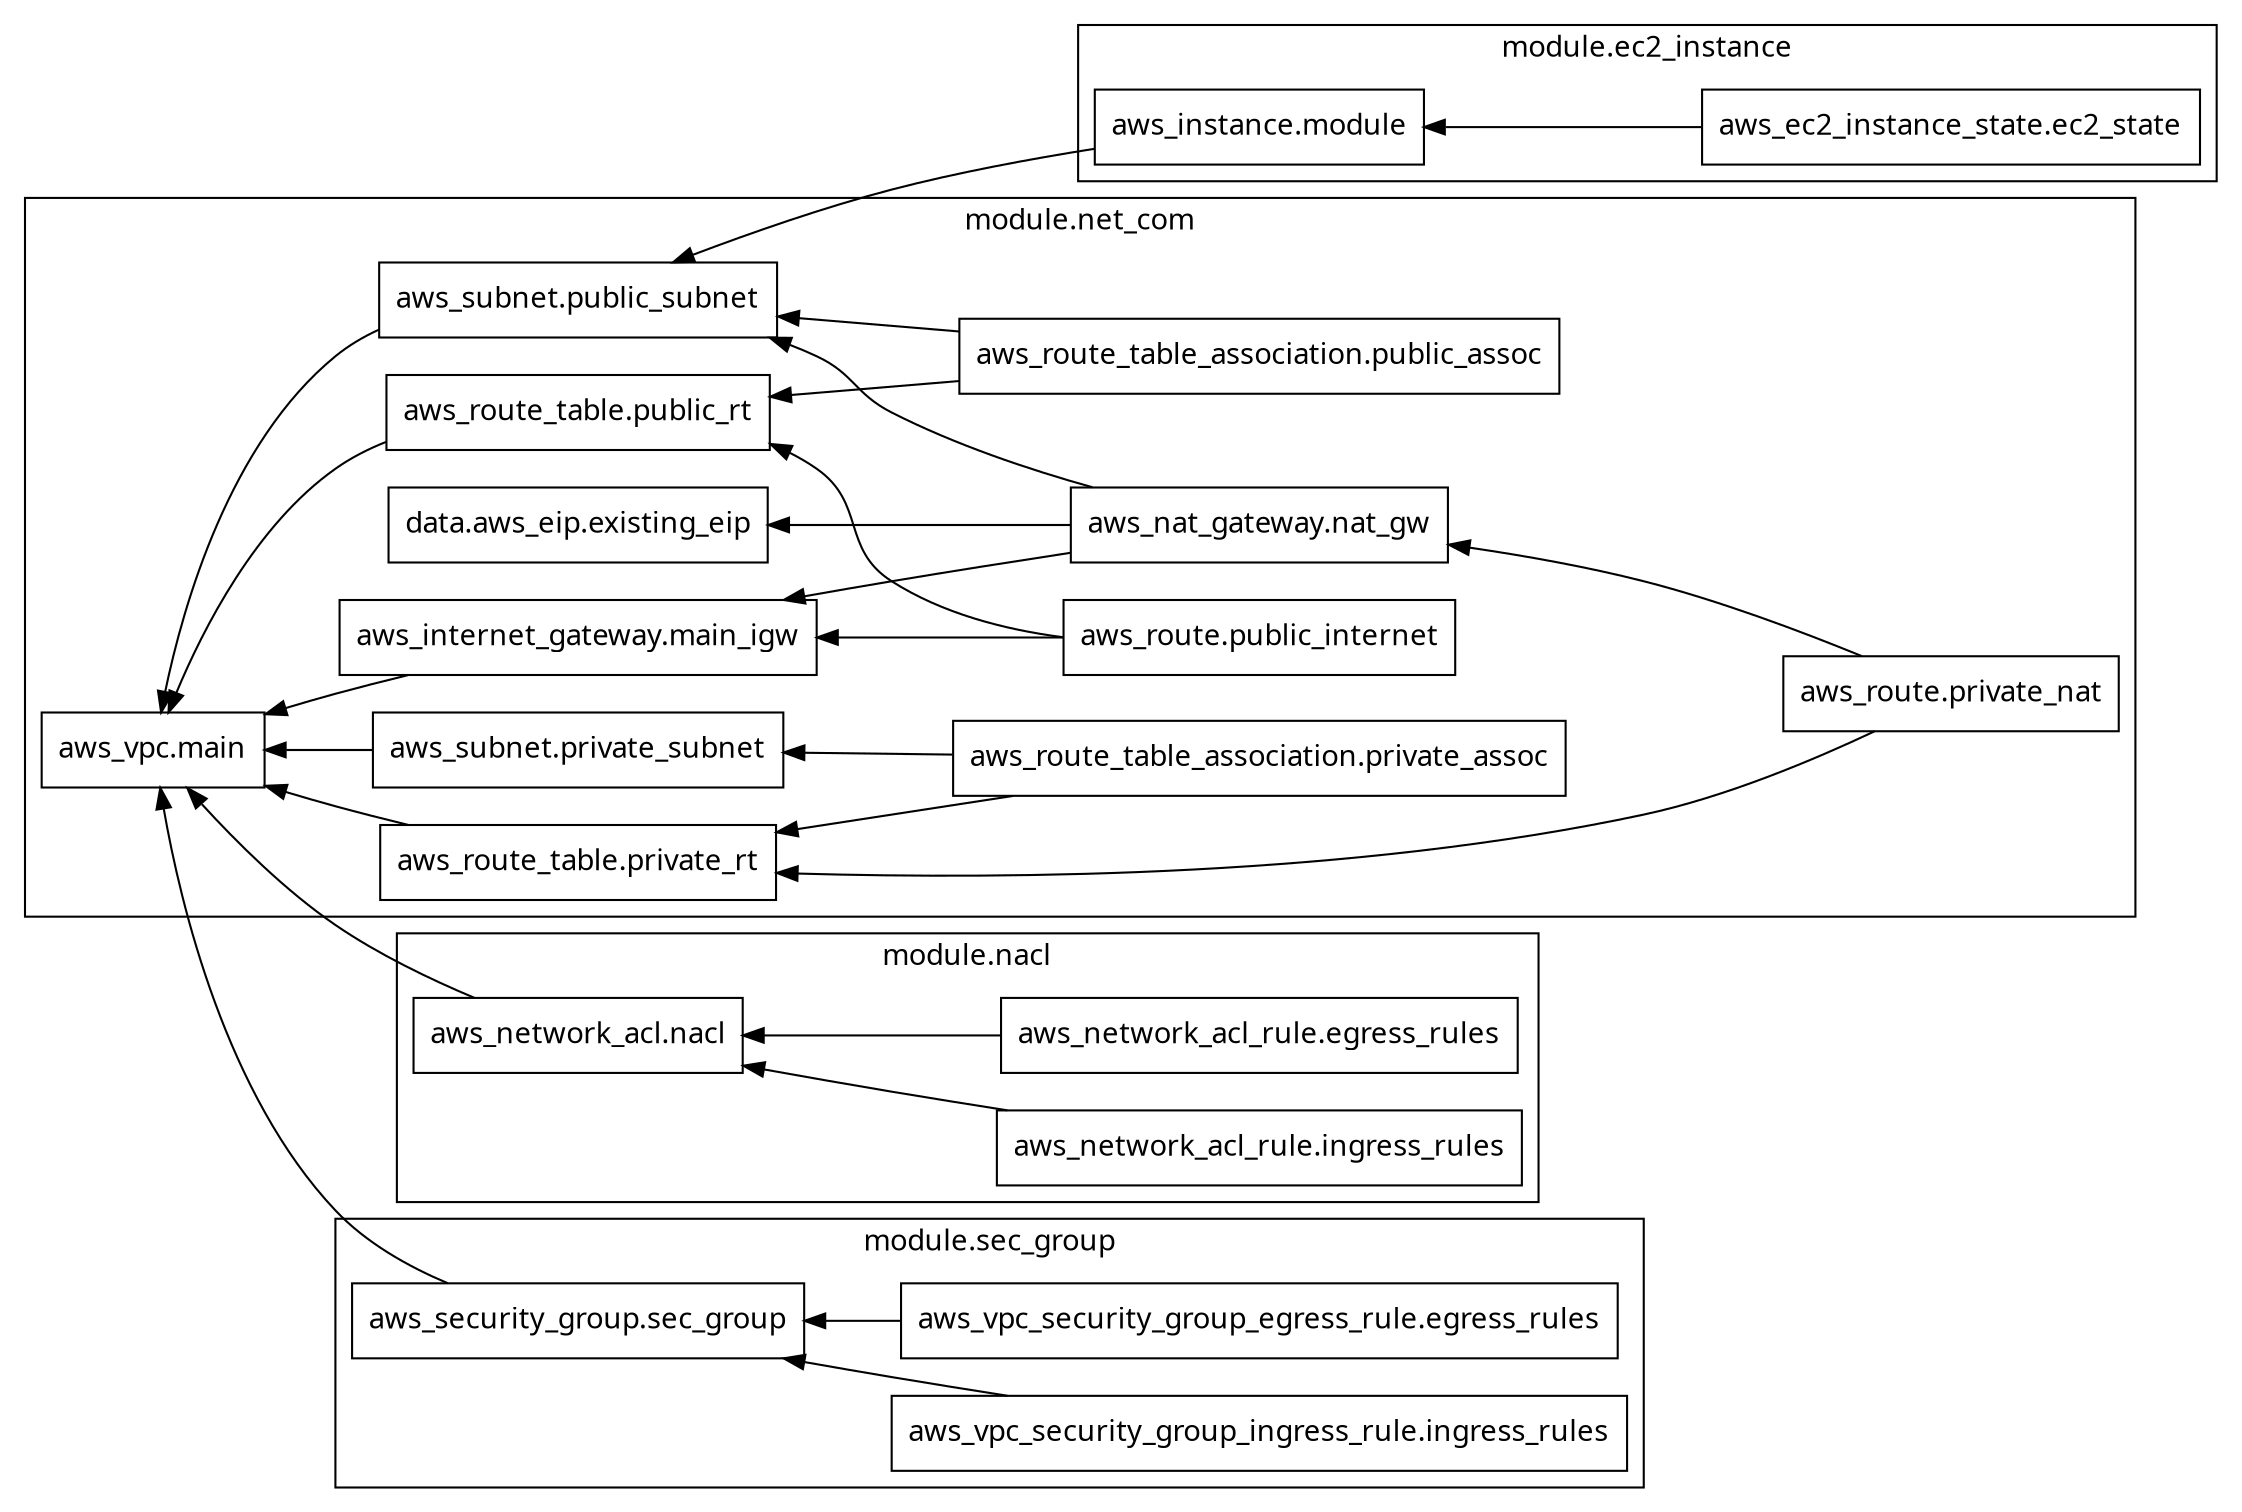 digraph G {
  rankdir = "RL";
  node [shape = rect, fontname = "sans-serif"];
  subgraph "cluster_module.ec2_instance" {
    label = "module.ec2_instance"
    fontname = "sans-serif"
    "module.ec2_instance.aws_ec2_instance_state.ec2_state" [label="aws_ec2_instance_state.ec2_state"];
    "module.ec2_instance.aws_instance.module" [label="aws_instance.module"];
  }
  subgraph "cluster_module.nacl" {
    label = "module.nacl"
    fontname = "sans-serif"
    "module.nacl.aws_network_acl.nacl" [label="aws_network_acl.nacl"];
    "module.nacl.aws_network_acl_rule.egress_rules" [label="aws_network_acl_rule.egress_rules"];
    "module.nacl.aws_network_acl_rule.ingress_rules" [label="aws_network_acl_rule.ingress_rules"];
  }
  subgraph "cluster_module.net_com" {
    label = "module.net_com"
    fontname = "sans-serif"
    "module.net_com.data.aws_eip.existing_eip" [label="data.aws_eip.existing_eip"];
    "module.net_com.aws_internet_gateway.main_igw" [label="aws_internet_gateway.main_igw"];
    "module.net_com.aws_nat_gateway.nat_gw" [label="aws_nat_gateway.nat_gw"];
    "module.net_com.aws_route.private_nat" [label="aws_route.private_nat"];
    "module.net_com.aws_route.public_internet" [label="aws_route.public_internet"];
    "module.net_com.aws_route_table.private_rt" [label="aws_route_table.private_rt"];
    "module.net_com.aws_route_table.public_rt" [label="aws_route_table.public_rt"];
    "module.net_com.aws_route_table_association.private_assoc" [label="aws_route_table_association.private_assoc"];
    "module.net_com.aws_route_table_association.public_assoc" [label="aws_route_table_association.public_assoc"];
    "module.net_com.aws_subnet.private_subnet" [label="aws_subnet.private_subnet"];
    "module.net_com.aws_subnet.public_subnet" [label="aws_subnet.public_subnet"];
    "module.net_com.aws_vpc.main" [label="aws_vpc.main"];
  }
  subgraph "cluster_module.sec_group" {
    label = "module.sec_group"
    fontname = "sans-serif"
    "module.sec_group.aws_security_group.sec_group" [label="aws_security_group.sec_group"];
    "module.sec_group.aws_vpc_security_group_egress_rule.egress_rules" [label="aws_vpc_security_group_egress_rule.egress_rules"];
    "module.sec_group.aws_vpc_security_group_ingress_rule.ingress_rules" [label="aws_vpc_security_group_ingress_rule.ingress_rules"];
  }
  "module.ec2_instance.aws_ec2_instance_state.ec2_state" -> "module.ec2_instance.aws_instance.module";
  "module.ec2_instance.aws_instance.module" -> "module.net_com.aws_subnet.public_subnet";
  "module.nacl.aws_network_acl.nacl" -> "module.net_com.aws_vpc.main";
  "module.nacl.aws_network_acl_rule.egress_rules" -> "module.nacl.aws_network_acl.nacl";
  "module.nacl.aws_network_acl_rule.ingress_rules" -> "module.nacl.aws_network_acl.nacl";
  "module.net_com.aws_internet_gateway.main_igw" -> "module.net_com.aws_vpc.main";
  "module.net_com.aws_nat_gateway.nat_gw" -> "module.net_com.data.aws_eip.existing_eip";
  "module.net_com.aws_nat_gateway.nat_gw" -> "module.net_com.aws_internet_gateway.main_igw";
  "module.net_com.aws_nat_gateway.nat_gw" -> "module.net_com.aws_subnet.public_subnet";
  "module.net_com.aws_route.private_nat" -> "module.net_com.aws_nat_gateway.nat_gw";
  "module.net_com.aws_route.private_nat" -> "module.net_com.aws_route_table.private_rt";
  "module.net_com.aws_route.public_internet" -> "module.net_com.aws_internet_gateway.main_igw";
  "module.net_com.aws_route.public_internet" -> "module.net_com.aws_route_table.public_rt";
  "module.net_com.aws_route_table.private_rt" -> "module.net_com.aws_vpc.main";
  "module.net_com.aws_route_table.public_rt" -> "module.net_com.aws_vpc.main";
  "module.net_com.aws_route_table_association.private_assoc" -> "module.net_com.aws_route_table.private_rt";
  "module.net_com.aws_route_table_association.private_assoc" -> "module.net_com.aws_subnet.private_subnet";
  "module.net_com.aws_route_table_association.public_assoc" -> "module.net_com.aws_route_table.public_rt";
  "module.net_com.aws_route_table_association.public_assoc" -> "module.net_com.aws_subnet.public_subnet";
  "module.net_com.aws_subnet.private_subnet" -> "module.net_com.aws_vpc.main";
  "module.net_com.aws_subnet.public_subnet" -> "module.net_com.aws_vpc.main";
  "module.sec_group.aws_security_group.sec_group" -> "module.net_com.aws_vpc.main";
  "module.sec_group.aws_vpc_security_group_egress_rule.egress_rules" -> "module.sec_group.aws_security_group.sec_group";
  "module.sec_group.aws_vpc_security_group_ingress_rule.ingress_rules" -> "module.sec_group.aws_security_group.sec_group";
}

